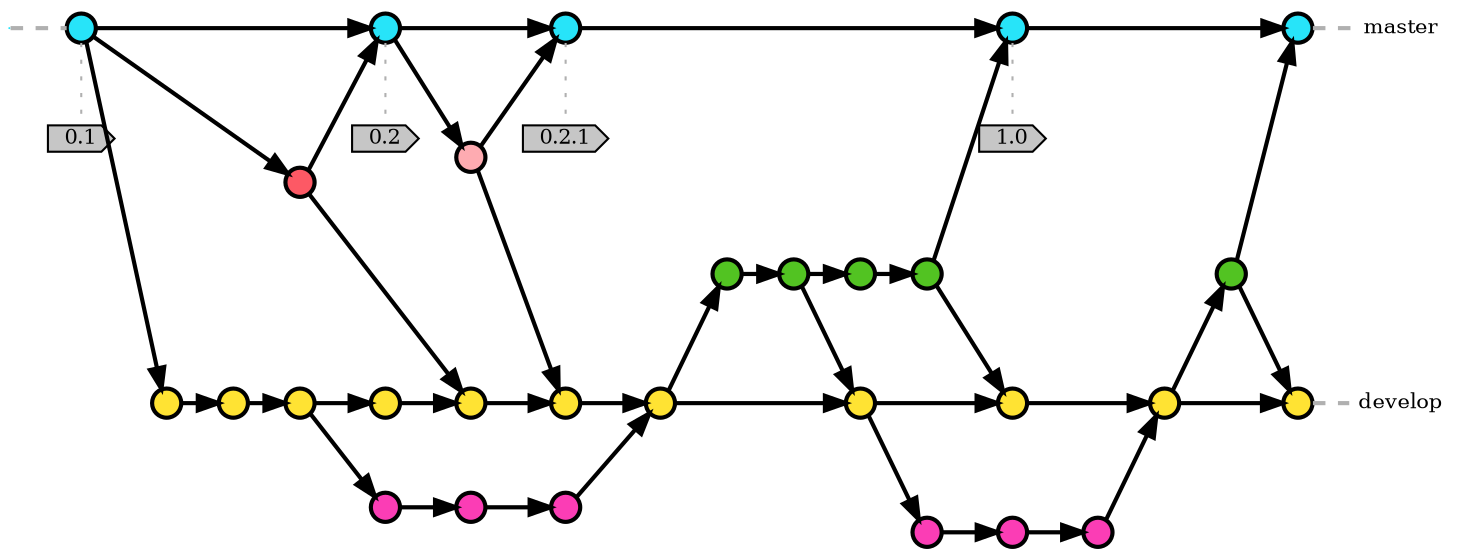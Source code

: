 strict digraph g{
rankdir="LR";
nodesep=0.5;
ranksep=0.25;
splines=line;
forcelabels=false;

// general
node [style=filled, color="black",
    fontcolor="black", font="Consolas", fontsize="10pt" ];
edge [arrowhead=normal, color="black", penwidth=2];

// branch names
node [fixedsize=false, penwidth=0, fillcolor=none, shape=none, width=0, height=0, margin="0.05"];
subgraph {
    rank=sink;
    me [label="master", group="master"];
}
subgraph {
    rank=sink;
    de [label="develop", group="develop"];
}

// tags
node [shape=cds, fixedsize=false, fillcolor="#C6C6C6", penwidth=1, margin="0.11,0.055"]
t1 [label="0.1"]
t2 [label="0.2"]
t21 [label="0.2.1"]
t3 [label="1.0"]

// graph
node [width=0.2, height=0.2, fixedsize=true, label="", margin="0.11,0.055", shape=circle, penwidth=2, fillcolor="#FF0000"]

// branches
node  [group="masterfeatures", fillcolor="#FD59658080ff"];
mf1;

node  [group="master", fillcolor="#27E4F9"];
m1;
m2;
m21;
m3;
m4;
subgraph {
    rank=source;
    ms [label="", width=0, height=0, penwidth=0];
}
m1 -> m2 -> m21 -> m3 -> m4;
ms -> m1 [color="#b0b0b0", style=dashed, arrowhead=none ];
m4 -> me [color="#b0b0b0", style=dashed, arrowhead=none ];


node  [group="hotfixes", fillcolor="#FD5965"];
h1;



node  [group="release", fillcolor="#52C322"];
r1;
r2;
r3;
r4;
r5;
r1 -> r2 -> r3 -> r4;

node  [group="develop", fillcolor="#FFE333"];
d1;
d2;
d3;
d4;
d5;
d51;
d6;
d7;
d8;
d9;
d10;
d1 -> d2 -> d3 -> d4 -> d5 -> d51 -> d6 -> d7 -> d8 -> d9 -> d10;
d10 -> de [color="#b0b0b0", style=dashed, arrowhead=none ];

node  [group="feature 1", fillcolor="#FB3DB5"];
fa1;
fa2;
fa3;
fa4;
fa5;
fa6;
subgraph fas1 {
    fa1 -> fa2 -> fa3;
}
subgraph fas2 {
    fa4 -> fa5 -> fa6;
}

// nodes
m1 -> d1 [arrowhead=normal];
m1 -> h1 [arrowhead=normal];
h1 -> m2 [arrowhead=normal];
m2 -> mf1 [arrowhead=normal];
mf1 -> m21 [arrowhead=normal];
mf1 -> d51 [arrowhead=normal];
h1 -> d5 [arrowhead=normal];
d3 -> fa1 [arrowhead=normal];
fa3 -> d6 [arrowhead=normal];
d6 -> r1 [arrowhead=normal];
r2 -> d7 [arrowhead=normal];
r4 -> d8 [arrowhead=normal];
r4 -> m3 [arrowhead=normal];
d9 -> r5 [arrowhead=normal];
r5 -> m4 [arrowhead=normal];
r5 -> d10 [arrowhead=normal];

d7 -> fa4 [arrowhead=normal];
fa6 -> d9 [arrowhead=normal];


// tags connections
edge [color="#b0b0b0", style=dotted, len=0.3, arrowhead=none, penwidth=1];
subgraph  {
    rank="same";
    m1 -> t1;
}
subgraph  {
    rank="same";
    m2 -> t2 ;
}
subgraph  {
    rank="same";
    m21 -> t21 ;
}
subgraph  {
    rank="same";
    m3 -> t3;
}
}